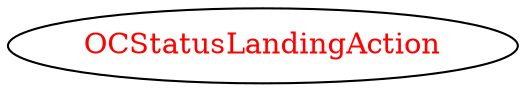 digraph dependencyGraph {
 concentrate=true;
 ranksep="2.0";
 rankdir="LR"; 
 splines="ortho";
"OCStatusLandingAction" [fontcolor="red"];
}